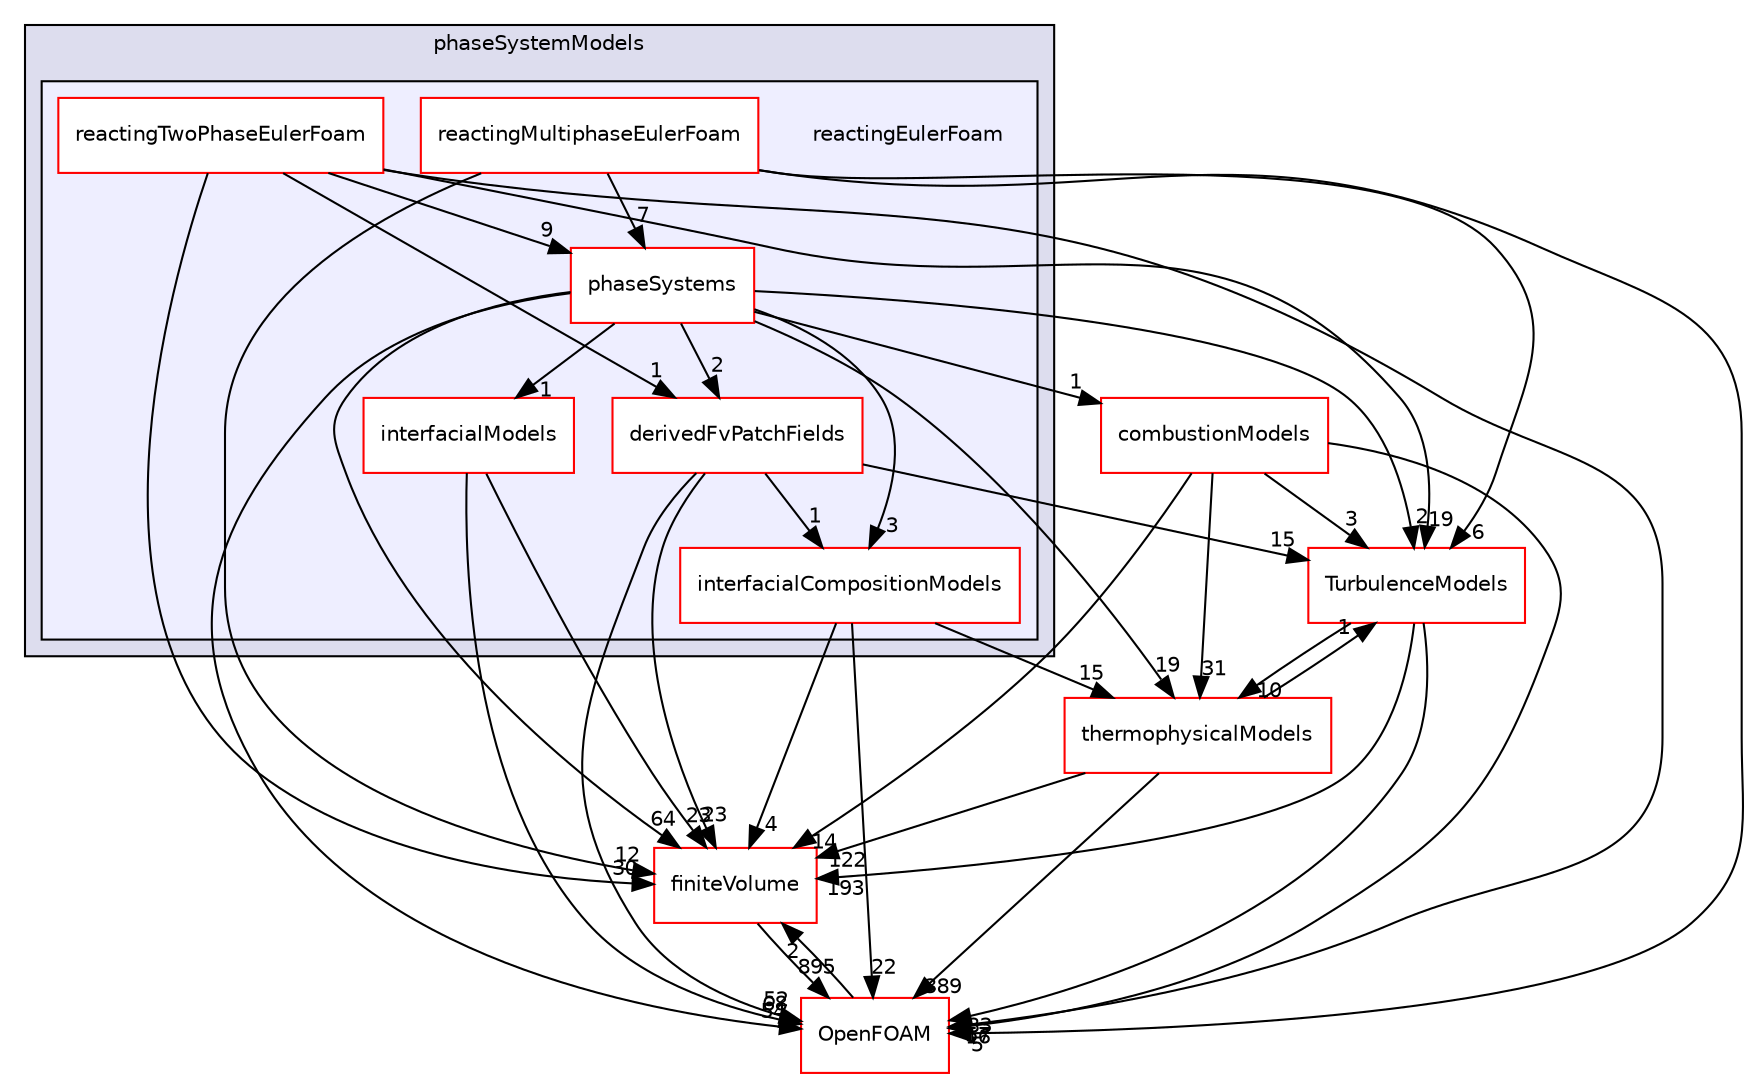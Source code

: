 digraph "src/phaseSystemModels/reactingEulerFoam" {
  bgcolor=transparent;
  compound=true
  node [ fontsize="10", fontname="Helvetica"];
  edge [ labelfontsize="10", labelfontname="Helvetica"];
  subgraph clusterdir_cd6600bc80177e0c28877b216d84d6c6 {
    graph [ bgcolor="#ddddee", pencolor="black", label="phaseSystemModels" fontname="Helvetica", fontsize="10", URL="dir_cd6600bc80177e0c28877b216d84d6c6.html"]
  subgraph clusterdir_c0815ade4dfac8f9a0be68fca5474d44 {
    graph [ bgcolor="#eeeeff", pencolor="black", label="" URL="dir_c0815ade4dfac8f9a0be68fca5474d44.html"];
    dir_c0815ade4dfac8f9a0be68fca5474d44 [shape=plaintext label="reactingEulerFoam"];
    dir_b7cf47d467e63ee16b71b3cc72940979 [shape=box label="derivedFvPatchFields" color="red" fillcolor="white" style="filled" URL="dir_b7cf47d467e63ee16b71b3cc72940979.html"];
    dir_0f1e1ad1cc67aee7c6e293370ff5a38b [shape=box label="interfacialCompositionModels" color="red" fillcolor="white" style="filled" URL="dir_0f1e1ad1cc67aee7c6e293370ff5a38b.html"];
    dir_5934097b4d7408dbf6d7abeb4fcc346f [shape=box label="interfacialModels" color="red" fillcolor="white" style="filled" URL="dir_5934097b4d7408dbf6d7abeb4fcc346f.html"];
    dir_264d2d6ce5df211e174aa532bbc40de4 [shape=box label="phaseSystems" color="red" fillcolor="white" style="filled" URL="dir_264d2d6ce5df211e174aa532bbc40de4.html"];
    dir_94f0ed2c2b56c944e3e18a9b9b0e7418 [shape=box label="reactingMultiphaseEulerFoam" color="red" fillcolor="white" style="filled" URL="dir_94f0ed2c2b56c944e3e18a9b9b0e7418.html"];
    dir_893076ce9aa0f1416cb64c7f7014fd69 [shape=box label="reactingTwoPhaseEulerFoam" color="red" fillcolor="white" style="filled" URL="dir_893076ce9aa0f1416cb64c7f7014fd69.html"];
  }
  }
  dir_9bd15774b555cf7259a6fa18f99fe99b [shape=box label="finiteVolume" color="red" URL="dir_9bd15774b555cf7259a6fa18f99fe99b.html"];
  dir_1eda626aeac0f0ad2848c36acaa5d501 [shape=box label="TurbulenceModels" color="red" URL="dir_1eda626aeac0f0ad2848c36acaa5d501.html"];
  dir_a28bb8a003fe9b05e061f79ecbbcb476 [shape=box label="combustionModels" color="red" URL="dir_a28bb8a003fe9b05e061f79ecbbcb476.html"];
  dir_2778d089ec5c4f66810b11f753867003 [shape=box label="thermophysicalModels" color="red" URL="dir_2778d089ec5c4f66810b11f753867003.html"];
  dir_c5473ff19b20e6ec4dfe5c310b3778a8 [shape=box label="OpenFOAM" color="red" URL="dir_c5473ff19b20e6ec4dfe5c310b3778a8.html"];
  dir_94f0ed2c2b56c944e3e18a9b9b0e7418->dir_9bd15774b555cf7259a6fa18f99fe99b [headlabel="12", labeldistance=1.5 headhref="dir_003297_000814.html"];
  dir_94f0ed2c2b56c944e3e18a9b9b0e7418->dir_264d2d6ce5df211e174aa532bbc40de4 [headlabel="7", labeldistance=1.5 headhref="dir_003297_000851.html"];
  dir_94f0ed2c2b56c944e3e18a9b9b0e7418->dir_1eda626aeac0f0ad2848c36acaa5d501 [headlabel="6", labeldistance=1.5 headhref="dir_003297_002933.html"];
  dir_94f0ed2c2b56c944e3e18a9b9b0e7418->dir_c5473ff19b20e6ec4dfe5c310b3778a8 [headlabel="5", labeldistance=1.5 headhref="dir_003297_002151.html"];
  dir_9bd15774b555cf7259a6fa18f99fe99b->dir_c5473ff19b20e6ec4dfe5c310b3778a8 [headlabel="895", labeldistance=1.5 headhref="dir_000814_002151.html"];
  dir_264d2d6ce5df211e174aa532bbc40de4->dir_9bd15774b555cf7259a6fa18f99fe99b [headlabel="64", labeldistance=1.5 headhref="dir_000851_000814.html"];
  dir_264d2d6ce5df211e174aa532bbc40de4->dir_1eda626aeac0f0ad2848c36acaa5d501 [headlabel="2", labeldistance=1.5 headhref="dir_000851_002933.html"];
  dir_264d2d6ce5df211e174aa532bbc40de4->dir_5934097b4d7408dbf6d7abeb4fcc346f [headlabel="1", labeldistance=1.5 headhref="dir_000851_001791.html"];
  dir_264d2d6ce5df211e174aa532bbc40de4->dir_a28bb8a003fe9b05e061f79ecbbcb476 [headlabel="1", labeldistance=1.5 headhref="dir_000851_000510.html"];
  dir_264d2d6ce5df211e174aa532bbc40de4->dir_2778d089ec5c4f66810b11f753867003 [headlabel="19", labeldistance=1.5 headhref="dir_000851_001225.html"];
  dir_264d2d6ce5df211e174aa532bbc40de4->dir_b7cf47d467e63ee16b71b3cc72940979 [headlabel="2", labeldistance=1.5 headhref="dir_000851_001218.html"];
  dir_264d2d6ce5df211e174aa532bbc40de4->dir_c5473ff19b20e6ec4dfe5c310b3778a8 [headlabel="54", labeldistance=1.5 headhref="dir_000851_002151.html"];
  dir_264d2d6ce5df211e174aa532bbc40de4->dir_0f1e1ad1cc67aee7c6e293370ff5a38b [headlabel="3", labeldistance=1.5 headhref="dir_000851_003039.html"];
  dir_1eda626aeac0f0ad2848c36acaa5d501->dir_9bd15774b555cf7259a6fa18f99fe99b [headlabel="193", labeldistance=1.5 headhref="dir_002933_000814.html"];
  dir_1eda626aeac0f0ad2848c36acaa5d501->dir_2778d089ec5c4f66810b11f753867003 [headlabel="10", labeldistance=1.5 headhref="dir_002933_001225.html"];
  dir_1eda626aeac0f0ad2848c36acaa5d501->dir_c5473ff19b20e6ec4dfe5c310b3778a8 [headlabel="83", labeldistance=1.5 headhref="dir_002933_002151.html"];
  dir_5934097b4d7408dbf6d7abeb4fcc346f->dir_9bd15774b555cf7259a6fa18f99fe99b [headlabel="23", labeldistance=1.5 headhref="dir_001791_000814.html"];
  dir_5934097b4d7408dbf6d7abeb4fcc346f->dir_c5473ff19b20e6ec4dfe5c310b3778a8 [headlabel="68", labeldistance=1.5 headhref="dir_001791_002151.html"];
  dir_a28bb8a003fe9b05e061f79ecbbcb476->dir_9bd15774b555cf7259a6fa18f99fe99b [headlabel="14", labeldistance=1.5 headhref="dir_000510_000814.html"];
  dir_a28bb8a003fe9b05e061f79ecbbcb476->dir_1eda626aeac0f0ad2848c36acaa5d501 [headlabel="3", labeldistance=1.5 headhref="dir_000510_002933.html"];
  dir_a28bb8a003fe9b05e061f79ecbbcb476->dir_2778d089ec5c4f66810b11f753867003 [headlabel="31", labeldistance=1.5 headhref="dir_000510_001225.html"];
  dir_a28bb8a003fe9b05e061f79ecbbcb476->dir_c5473ff19b20e6ec4dfe5c310b3778a8 [headlabel="16", labeldistance=1.5 headhref="dir_000510_002151.html"];
  dir_2778d089ec5c4f66810b11f753867003->dir_9bd15774b555cf7259a6fa18f99fe99b [headlabel="122", labeldistance=1.5 headhref="dir_001225_000814.html"];
  dir_2778d089ec5c4f66810b11f753867003->dir_1eda626aeac0f0ad2848c36acaa5d501 [headlabel="1", labeldistance=1.5 headhref="dir_001225_002933.html"];
  dir_2778d089ec5c4f66810b11f753867003->dir_c5473ff19b20e6ec4dfe5c310b3778a8 [headlabel="389", labeldistance=1.5 headhref="dir_001225_002151.html"];
  dir_b7cf47d467e63ee16b71b3cc72940979->dir_9bd15774b555cf7259a6fa18f99fe99b [headlabel="23", labeldistance=1.5 headhref="dir_001218_000814.html"];
  dir_b7cf47d467e63ee16b71b3cc72940979->dir_1eda626aeac0f0ad2848c36acaa5d501 [headlabel="15", labeldistance=1.5 headhref="dir_001218_002933.html"];
  dir_b7cf47d467e63ee16b71b3cc72940979->dir_c5473ff19b20e6ec4dfe5c310b3778a8 [headlabel="52", labeldistance=1.5 headhref="dir_001218_002151.html"];
  dir_b7cf47d467e63ee16b71b3cc72940979->dir_0f1e1ad1cc67aee7c6e293370ff5a38b [headlabel="1", labeldistance=1.5 headhref="dir_001218_003039.html"];
  dir_c5473ff19b20e6ec4dfe5c310b3778a8->dir_9bd15774b555cf7259a6fa18f99fe99b [headlabel="2", labeldistance=1.5 headhref="dir_002151_000814.html"];
  dir_0f1e1ad1cc67aee7c6e293370ff5a38b->dir_9bd15774b555cf7259a6fa18f99fe99b [headlabel="4", labeldistance=1.5 headhref="dir_003039_000814.html"];
  dir_0f1e1ad1cc67aee7c6e293370ff5a38b->dir_2778d089ec5c4f66810b11f753867003 [headlabel="15", labeldistance=1.5 headhref="dir_003039_001225.html"];
  dir_0f1e1ad1cc67aee7c6e293370ff5a38b->dir_c5473ff19b20e6ec4dfe5c310b3778a8 [headlabel="22", labeldistance=1.5 headhref="dir_003039_002151.html"];
  dir_893076ce9aa0f1416cb64c7f7014fd69->dir_9bd15774b555cf7259a6fa18f99fe99b [headlabel="30", labeldistance=1.5 headhref="dir_003284_000814.html"];
  dir_893076ce9aa0f1416cb64c7f7014fd69->dir_264d2d6ce5df211e174aa532bbc40de4 [headlabel="9", labeldistance=1.5 headhref="dir_003284_000851.html"];
  dir_893076ce9aa0f1416cb64c7f7014fd69->dir_1eda626aeac0f0ad2848c36acaa5d501 [headlabel="19", labeldistance=1.5 headhref="dir_003284_002933.html"];
  dir_893076ce9aa0f1416cb64c7f7014fd69->dir_b7cf47d467e63ee16b71b3cc72940979 [headlabel="1", labeldistance=1.5 headhref="dir_003284_001218.html"];
  dir_893076ce9aa0f1416cb64c7f7014fd69->dir_c5473ff19b20e6ec4dfe5c310b3778a8 [headlabel="57", labeldistance=1.5 headhref="dir_003284_002151.html"];
}
